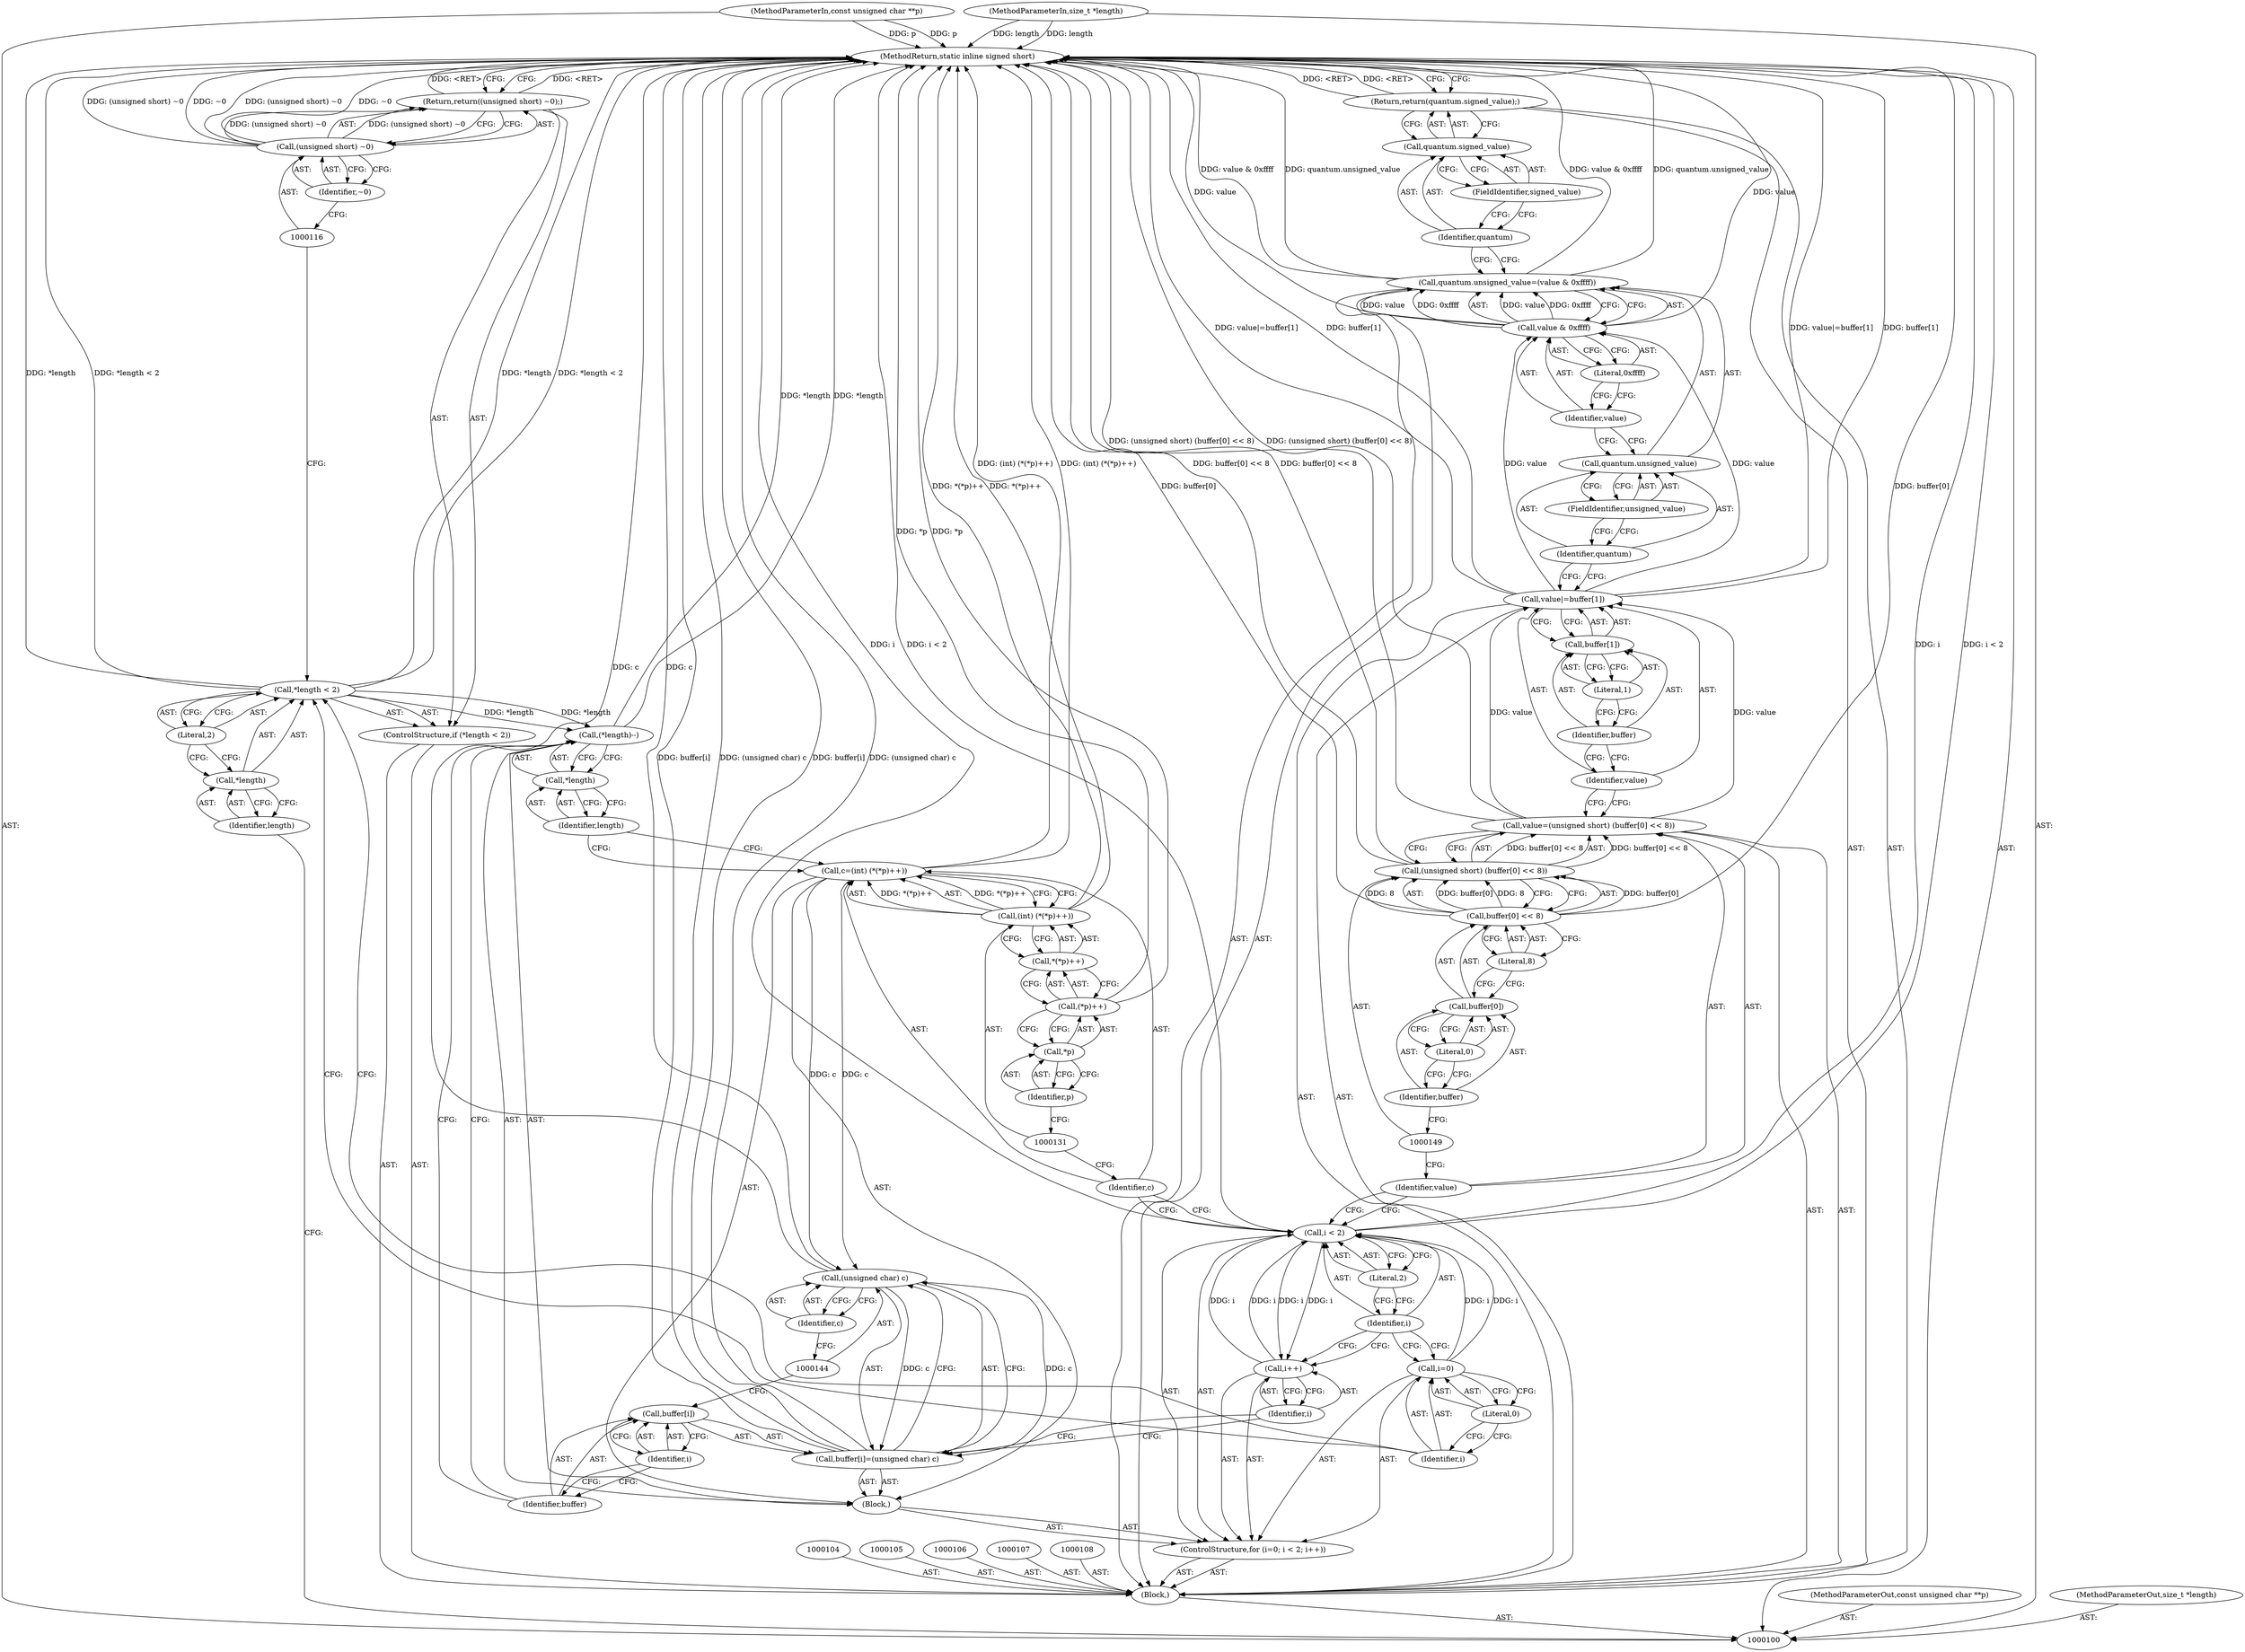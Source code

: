 digraph "1_ImageMagick_d8ab7f046587f2e9f734b687ba7e6e10147c294b_7" {
"1000171" [label="(MethodReturn,static inline signed short)"];
"1000101" [label="(MethodParameterIn,const unsigned char **p)"];
"1000235" [label="(MethodParameterOut,const unsigned char **p)"];
"1000102" [label="(MethodParameterIn,size_t *length)"];
"1000236" [label="(MethodParameterOut,size_t *length)"];
"1000113" [label="(Literal,2)"];
"1000109" [label="(ControlStructure,if (*length < 2))"];
"1000110" [label="(Call,*length < 2)"];
"1000111" [label="(Call,*length)"];
"1000112" [label="(Identifier,length)"];
"1000115" [label="(Call,(unsigned short) ~0)"];
"1000117" [label="(Identifier,~0)"];
"1000114" [label="(Return,return((unsigned short) ~0);)"];
"1000122" [label="(Call,i < 2)"];
"1000123" [label="(Identifier,i)"];
"1000124" [label="(Literal,2)"];
"1000125" [label="(Call,i++)"];
"1000126" [label="(Identifier,i)"];
"1000118" [label="(ControlStructure,for (i=0; i < 2; i++))"];
"1000119" [label="(Call,i=0)"];
"1000120" [label="(Identifier,i)"];
"1000121" [label="(Literal,0)"];
"1000127" [label="(Block,)"];
"1000132" [label="(Call,*(*p)++)"];
"1000133" [label="(Call,(*p)++)"];
"1000134" [label="(Call,*p)"];
"1000135" [label="(Identifier,p)"];
"1000128" [label="(Call,c=(int) (*(*p)++))"];
"1000129" [label="(Identifier,c)"];
"1000130" [label="(Call,(int) (*(*p)++))"];
"1000103" [label="(Block,)"];
"1000136" [label="(Call,(*length)--)"];
"1000137" [label="(Call,*length)"];
"1000138" [label="(Identifier,length)"];
"1000142" [label="(Identifier,i)"];
"1000143" [label="(Call,(unsigned char) c)"];
"1000145" [label="(Identifier,c)"];
"1000139" [label="(Call,buffer[i]=(unsigned char) c)"];
"1000140" [label="(Call,buffer[i])"];
"1000141" [label="(Identifier,buffer)"];
"1000146" [label="(Call,value=(unsigned short) (buffer[0] << 8))"];
"1000147" [label="(Identifier,value)"];
"1000150" [label="(Call,buffer[0] << 8)"];
"1000151" [label="(Call,buffer[0])"];
"1000152" [label="(Identifier,buffer)"];
"1000153" [label="(Literal,0)"];
"1000154" [label="(Literal,8)"];
"1000148" [label="(Call,(unsigned short) (buffer[0] << 8))"];
"1000159" [label="(Literal,1)"];
"1000155" [label="(Call,value|=buffer[1])"];
"1000156" [label="(Identifier,value)"];
"1000157" [label="(Call,buffer[1])"];
"1000158" [label="(Identifier,buffer)"];
"1000163" [label="(FieldIdentifier,unsigned_value)"];
"1000160" [label="(Call,quantum.unsigned_value=(value & 0xffff))"];
"1000161" [label="(Call,quantum.unsigned_value)"];
"1000162" [label="(Identifier,quantum)"];
"1000164" [label="(Call,value & 0xffff)"];
"1000165" [label="(Identifier,value)"];
"1000166" [label="(Literal,0xffff)"];
"1000168" [label="(Call,quantum.signed_value)"];
"1000169" [label="(Identifier,quantum)"];
"1000170" [label="(FieldIdentifier,signed_value)"];
"1000167" [label="(Return,return(quantum.signed_value);)"];
"1000171" -> "1000100"  [label="AST: "];
"1000171" -> "1000114"  [label="CFG: "];
"1000171" -> "1000167"  [label="CFG: "];
"1000114" -> "1000171"  [label="DDG: <RET>"];
"1000115" -> "1000171"  [label="DDG: ~0"];
"1000115" -> "1000171"  [label="DDG: (unsigned short) ~0"];
"1000150" -> "1000171"  [label="DDG: buffer[0]"];
"1000155" -> "1000171"  [label="DDG: buffer[1]"];
"1000155" -> "1000171"  [label="DDG: value|=buffer[1]"];
"1000139" -> "1000171"  [label="DDG: buffer[i]"];
"1000139" -> "1000171"  [label="DDG: (unsigned char) c"];
"1000146" -> "1000171"  [label="DDG: (unsigned short) (buffer[0] << 8)"];
"1000148" -> "1000171"  [label="DDG: buffer[0] << 8"];
"1000136" -> "1000171"  [label="DDG: *length"];
"1000164" -> "1000171"  [label="DDG: value"];
"1000128" -> "1000171"  [label="DDG: (int) (*(*p)++)"];
"1000160" -> "1000171"  [label="DDG: value & 0xffff"];
"1000160" -> "1000171"  [label="DDG: quantum.unsigned_value"];
"1000122" -> "1000171"  [label="DDG: i"];
"1000122" -> "1000171"  [label="DDG: i < 2"];
"1000130" -> "1000171"  [label="DDG: *(*p)++"];
"1000133" -> "1000171"  [label="DDG: *p"];
"1000102" -> "1000171"  [label="DDG: length"];
"1000101" -> "1000171"  [label="DDG: p"];
"1000110" -> "1000171"  [label="DDG: *length < 2"];
"1000110" -> "1000171"  [label="DDG: *length"];
"1000143" -> "1000171"  [label="DDG: c"];
"1000167" -> "1000171"  [label="DDG: <RET>"];
"1000101" -> "1000100"  [label="AST: "];
"1000101" -> "1000171"  [label="DDG: p"];
"1000235" -> "1000100"  [label="AST: "];
"1000102" -> "1000100"  [label="AST: "];
"1000102" -> "1000171"  [label="DDG: length"];
"1000236" -> "1000100"  [label="AST: "];
"1000113" -> "1000110"  [label="AST: "];
"1000113" -> "1000111"  [label="CFG: "];
"1000110" -> "1000113"  [label="CFG: "];
"1000109" -> "1000103"  [label="AST: "];
"1000110" -> "1000109"  [label="AST: "];
"1000114" -> "1000109"  [label="AST: "];
"1000110" -> "1000109"  [label="AST: "];
"1000110" -> "1000113"  [label="CFG: "];
"1000111" -> "1000110"  [label="AST: "];
"1000113" -> "1000110"  [label="AST: "];
"1000116" -> "1000110"  [label="CFG: "];
"1000120" -> "1000110"  [label="CFG: "];
"1000110" -> "1000171"  [label="DDG: *length < 2"];
"1000110" -> "1000171"  [label="DDG: *length"];
"1000110" -> "1000136"  [label="DDG: *length"];
"1000111" -> "1000110"  [label="AST: "];
"1000111" -> "1000112"  [label="CFG: "];
"1000112" -> "1000111"  [label="AST: "];
"1000113" -> "1000111"  [label="CFG: "];
"1000112" -> "1000111"  [label="AST: "];
"1000112" -> "1000100"  [label="CFG: "];
"1000111" -> "1000112"  [label="CFG: "];
"1000115" -> "1000114"  [label="AST: "];
"1000115" -> "1000117"  [label="CFG: "];
"1000116" -> "1000115"  [label="AST: "];
"1000117" -> "1000115"  [label="AST: "];
"1000114" -> "1000115"  [label="CFG: "];
"1000115" -> "1000171"  [label="DDG: ~0"];
"1000115" -> "1000171"  [label="DDG: (unsigned short) ~0"];
"1000115" -> "1000114"  [label="DDG: (unsigned short) ~0"];
"1000117" -> "1000115"  [label="AST: "];
"1000117" -> "1000116"  [label="CFG: "];
"1000115" -> "1000117"  [label="CFG: "];
"1000114" -> "1000109"  [label="AST: "];
"1000114" -> "1000115"  [label="CFG: "];
"1000115" -> "1000114"  [label="AST: "];
"1000171" -> "1000114"  [label="CFG: "];
"1000114" -> "1000171"  [label="DDG: <RET>"];
"1000115" -> "1000114"  [label="DDG: (unsigned short) ~0"];
"1000122" -> "1000118"  [label="AST: "];
"1000122" -> "1000124"  [label="CFG: "];
"1000123" -> "1000122"  [label="AST: "];
"1000124" -> "1000122"  [label="AST: "];
"1000129" -> "1000122"  [label="CFG: "];
"1000147" -> "1000122"  [label="CFG: "];
"1000122" -> "1000171"  [label="DDG: i"];
"1000122" -> "1000171"  [label="DDG: i < 2"];
"1000125" -> "1000122"  [label="DDG: i"];
"1000119" -> "1000122"  [label="DDG: i"];
"1000122" -> "1000125"  [label="DDG: i"];
"1000123" -> "1000122"  [label="AST: "];
"1000123" -> "1000119"  [label="CFG: "];
"1000123" -> "1000125"  [label="CFG: "];
"1000124" -> "1000123"  [label="CFG: "];
"1000124" -> "1000122"  [label="AST: "];
"1000124" -> "1000123"  [label="CFG: "];
"1000122" -> "1000124"  [label="CFG: "];
"1000125" -> "1000118"  [label="AST: "];
"1000125" -> "1000126"  [label="CFG: "];
"1000126" -> "1000125"  [label="AST: "];
"1000123" -> "1000125"  [label="CFG: "];
"1000125" -> "1000122"  [label="DDG: i"];
"1000122" -> "1000125"  [label="DDG: i"];
"1000126" -> "1000125"  [label="AST: "];
"1000126" -> "1000139"  [label="CFG: "];
"1000125" -> "1000126"  [label="CFG: "];
"1000118" -> "1000103"  [label="AST: "];
"1000119" -> "1000118"  [label="AST: "];
"1000122" -> "1000118"  [label="AST: "];
"1000125" -> "1000118"  [label="AST: "];
"1000127" -> "1000118"  [label="AST: "];
"1000119" -> "1000118"  [label="AST: "];
"1000119" -> "1000121"  [label="CFG: "];
"1000120" -> "1000119"  [label="AST: "];
"1000121" -> "1000119"  [label="AST: "];
"1000123" -> "1000119"  [label="CFG: "];
"1000119" -> "1000122"  [label="DDG: i"];
"1000120" -> "1000119"  [label="AST: "];
"1000120" -> "1000110"  [label="CFG: "];
"1000121" -> "1000120"  [label="CFG: "];
"1000121" -> "1000119"  [label="AST: "];
"1000121" -> "1000120"  [label="CFG: "];
"1000119" -> "1000121"  [label="CFG: "];
"1000127" -> "1000118"  [label="AST: "];
"1000128" -> "1000127"  [label="AST: "];
"1000136" -> "1000127"  [label="AST: "];
"1000139" -> "1000127"  [label="AST: "];
"1000132" -> "1000130"  [label="AST: "];
"1000132" -> "1000133"  [label="CFG: "];
"1000133" -> "1000132"  [label="AST: "];
"1000130" -> "1000132"  [label="CFG: "];
"1000133" -> "1000132"  [label="AST: "];
"1000133" -> "1000134"  [label="CFG: "];
"1000134" -> "1000133"  [label="AST: "];
"1000132" -> "1000133"  [label="CFG: "];
"1000133" -> "1000171"  [label="DDG: *p"];
"1000134" -> "1000133"  [label="AST: "];
"1000134" -> "1000135"  [label="CFG: "];
"1000135" -> "1000134"  [label="AST: "];
"1000133" -> "1000134"  [label="CFG: "];
"1000135" -> "1000134"  [label="AST: "];
"1000135" -> "1000131"  [label="CFG: "];
"1000134" -> "1000135"  [label="CFG: "];
"1000128" -> "1000127"  [label="AST: "];
"1000128" -> "1000130"  [label="CFG: "];
"1000129" -> "1000128"  [label="AST: "];
"1000130" -> "1000128"  [label="AST: "];
"1000138" -> "1000128"  [label="CFG: "];
"1000128" -> "1000171"  [label="DDG: (int) (*(*p)++)"];
"1000130" -> "1000128"  [label="DDG: *(*p)++"];
"1000128" -> "1000143"  [label="DDG: c"];
"1000129" -> "1000128"  [label="AST: "];
"1000129" -> "1000122"  [label="CFG: "];
"1000131" -> "1000129"  [label="CFG: "];
"1000130" -> "1000128"  [label="AST: "];
"1000130" -> "1000132"  [label="CFG: "];
"1000131" -> "1000130"  [label="AST: "];
"1000132" -> "1000130"  [label="AST: "];
"1000128" -> "1000130"  [label="CFG: "];
"1000130" -> "1000171"  [label="DDG: *(*p)++"];
"1000130" -> "1000128"  [label="DDG: *(*p)++"];
"1000103" -> "1000100"  [label="AST: "];
"1000104" -> "1000103"  [label="AST: "];
"1000105" -> "1000103"  [label="AST: "];
"1000106" -> "1000103"  [label="AST: "];
"1000107" -> "1000103"  [label="AST: "];
"1000108" -> "1000103"  [label="AST: "];
"1000109" -> "1000103"  [label="AST: "];
"1000118" -> "1000103"  [label="AST: "];
"1000146" -> "1000103"  [label="AST: "];
"1000155" -> "1000103"  [label="AST: "];
"1000160" -> "1000103"  [label="AST: "];
"1000167" -> "1000103"  [label="AST: "];
"1000136" -> "1000127"  [label="AST: "];
"1000136" -> "1000137"  [label="CFG: "];
"1000137" -> "1000136"  [label="AST: "];
"1000141" -> "1000136"  [label="CFG: "];
"1000136" -> "1000171"  [label="DDG: *length"];
"1000110" -> "1000136"  [label="DDG: *length"];
"1000137" -> "1000136"  [label="AST: "];
"1000137" -> "1000138"  [label="CFG: "];
"1000138" -> "1000137"  [label="AST: "];
"1000136" -> "1000137"  [label="CFG: "];
"1000138" -> "1000137"  [label="AST: "];
"1000138" -> "1000128"  [label="CFG: "];
"1000137" -> "1000138"  [label="CFG: "];
"1000142" -> "1000140"  [label="AST: "];
"1000142" -> "1000141"  [label="CFG: "];
"1000140" -> "1000142"  [label="CFG: "];
"1000143" -> "1000139"  [label="AST: "];
"1000143" -> "1000145"  [label="CFG: "];
"1000144" -> "1000143"  [label="AST: "];
"1000145" -> "1000143"  [label="AST: "];
"1000139" -> "1000143"  [label="CFG: "];
"1000143" -> "1000171"  [label="DDG: c"];
"1000143" -> "1000139"  [label="DDG: c"];
"1000128" -> "1000143"  [label="DDG: c"];
"1000145" -> "1000143"  [label="AST: "];
"1000145" -> "1000144"  [label="CFG: "];
"1000143" -> "1000145"  [label="CFG: "];
"1000139" -> "1000127"  [label="AST: "];
"1000139" -> "1000143"  [label="CFG: "];
"1000140" -> "1000139"  [label="AST: "];
"1000143" -> "1000139"  [label="AST: "];
"1000126" -> "1000139"  [label="CFG: "];
"1000139" -> "1000171"  [label="DDG: buffer[i]"];
"1000139" -> "1000171"  [label="DDG: (unsigned char) c"];
"1000143" -> "1000139"  [label="DDG: c"];
"1000140" -> "1000139"  [label="AST: "];
"1000140" -> "1000142"  [label="CFG: "];
"1000141" -> "1000140"  [label="AST: "];
"1000142" -> "1000140"  [label="AST: "];
"1000144" -> "1000140"  [label="CFG: "];
"1000141" -> "1000140"  [label="AST: "];
"1000141" -> "1000136"  [label="CFG: "];
"1000142" -> "1000141"  [label="CFG: "];
"1000146" -> "1000103"  [label="AST: "];
"1000146" -> "1000148"  [label="CFG: "];
"1000147" -> "1000146"  [label="AST: "];
"1000148" -> "1000146"  [label="AST: "];
"1000156" -> "1000146"  [label="CFG: "];
"1000146" -> "1000171"  [label="DDG: (unsigned short) (buffer[0] << 8)"];
"1000148" -> "1000146"  [label="DDG: buffer[0] << 8"];
"1000146" -> "1000155"  [label="DDG: value"];
"1000147" -> "1000146"  [label="AST: "];
"1000147" -> "1000122"  [label="CFG: "];
"1000149" -> "1000147"  [label="CFG: "];
"1000150" -> "1000148"  [label="AST: "];
"1000150" -> "1000154"  [label="CFG: "];
"1000151" -> "1000150"  [label="AST: "];
"1000154" -> "1000150"  [label="AST: "];
"1000148" -> "1000150"  [label="CFG: "];
"1000150" -> "1000171"  [label="DDG: buffer[0]"];
"1000150" -> "1000148"  [label="DDG: buffer[0]"];
"1000150" -> "1000148"  [label="DDG: 8"];
"1000151" -> "1000150"  [label="AST: "];
"1000151" -> "1000153"  [label="CFG: "];
"1000152" -> "1000151"  [label="AST: "];
"1000153" -> "1000151"  [label="AST: "];
"1000154" -> "1000151"  [label="CFG: "];
"1000152" -> "1000151"  [label="AST: "];
"1000152" -> "1000149"  [label="CFG: "];
"1000153" -> "1000152"  [label="CFG: "];
"1000153" -> "1000151"  [label="AST: "];
"1000153" -> "1000152"  [label="CFG: "];
"1000151" -> "1000153"  [label="CFG: "];
"1000154" -> "1000150"  [label="AST: "];
"1000154" -> "1000151"  [label="CFG: "];
"1000150" -> "1000154"  [label="CFG: "];
"1000148" -> "1000146"  [label="AST: "];
"1000148" -> "1000150"  [label="CFG: "];
"1000149" -> "1000148"  [label="AST: "];
"1000150" -> "1000148"  [label="AST: "];
"1000146" -> "1000148"  [label="CFG: "];
"1000148" -> "1000171"  [label="DDG: buffer[0] << 8"];
"1000148" -> "1000146"  [label="DDG: buffer[0] << 8"];
"1000150" -> "1000148"  [label="DDG: buffer[0]"];
"1000150" -> "1000148"  [label="DDG: 8"];
"1000159" -> "1000157"  [label="AST: "];
"1000159" -> "1000158"  [label="CFG: "];
"1000157" -> "1000159"  [label="CFG: "];
"1000155" -> "1000103"  [label="AST: "];
"1000155" -> "1000157"  [label="CFG: "];
"1000156" -> "1000155"  [label="AST: "];
"1000157" -> "1000155"  [label="AST: "];
"1000162" -> "1000155"  [label="CFG: "];
"1000155" -> "1000171"  [label="DDG: buffer[1]"];
"1000155" -> "1000171"  [label="DDG: value|=buffer[1]"];
"1000146" -> "1000155"  [label="DDG: value"];
"1000155" -> "1000164"  [label="DDG: value"];
"1000156" -> "1000155"  [label="AST: "];
"1000156" -> "1000146"  [label="CFG: "];
"1000158" -> "1000156"  [label="CFG: "];
"1000157" -> "1000155"  [label="AST: "];
"1000157" -> "1000159"  [label="CFG: "];
"1000158" -> "1000157"  [label="AST: "];
"1000159" -> "1000157"  [label="AST: "];
"1000155" -> "1000157"  [label="CFG: "];
"1000158" -> "1000157"  [label="AST: "];
"1000158" -> "1000156"  [label="CFG: "];
"1000159" -> "1000158"  [label="CFG: "];
"1000163" -> "1000161"  [label="AST: "];
"1000163" -> "1000162"  [label="CFG: "];
"1000161" -> "1000163"  [label="CFG: "];
"1000160" -> "1000103"  [label="AST: "];
"1000160" -> "1000164"  [label="CFG: "];
"1000161" -> "1000160"  [label="AST: "];
"1000164" -> "1000160"  [label="AST: "];
"1000169" -> "1000160"  [label="CFG: "];
"1000160" -> "1000171"  [label="DDG: value & 0xffff"];
"1000160" -> "1000171"  [label="DDG: quantum.unsigned_value"];
"1000164" -> "1000160"  [label="DDG: value"];
"1000164" -> "1000160"  [label="DDG: 0xffff"];
"1000161" -> "1000160"  [label="AST: "];
"1000161" -> "1000163"  [label="CFG: "];
"1000162" -> "1000161"  [label="AST: "];
"1000163" -> "1000161"  [label="AST: "];
"1000165" -> "1000161"  [label="CFG: "];
"1000162" -> "1000161"  [label="AST: "];
"1000162" -> "1000155"  [label="CFG: "];
"1000163" -> "1000162"  [label="CFG: "];
"1000164" -> "1000160"  [label="AST: "];
"1000164" -> "1000166"  [label="CFG: "];
"1000165" -> "1000164"  [label="AST: "];
"1000166" -> "1000164"  [label="AST: "];
"1000160" -> "1000164"  [label="CFG: "];
"1000164" -> "1000171"  [label="DDG: value"];
"1000164" -> "1000160"  [label="DDG: value"];
"1000164" -> "1000160"  [label="DDG: 0xffff"];
"1000155" -> "1000164"  [label="DDG: value"];
"1000165" -> "1000164"  [label="AST: "];
"1000165" -> "1000161"  [label="CFG: "];
"1000166" -> "1000165"  [label="CFG: "];
"1000166" -> "1000164"  [label="AST: "];
"1000166" -> "1000165"  [label="CFG: "];
"1000164" -> "1000166"  [label="CFG: "];
"1000168" -> "1000167"  [label="AST: "];
"1000168" -> "1000170"  [label="CFG: "];
"1000169" -> "1000168"  [label="AST: "];
"1000170" -> "1000168"  [label="AST: "];
"1000167" -> "1000168"  [label="CFG: "];
"1000169" -> "1000168"  [label="AST: "];
"1000169" -> "1000160"  [label="CFG: "];
"1000170" -> "1000169"  [label="CFG: "];
"1000170" -> "1000168"  [label="AST: "];
"1000170" -> "1000169"  [label="CFG: "];
"1000168" -> "1000170"  [label="CFG: "];
"1000167" -> "1000103"  [label="AST: "];
"1000167" -> "1000168"  [label="CFG: "];
"1000168" -> "1000167"  [label="AST: "];
"1000171" -> "1000167"  [label="CFG: "];
"1000167" -> "1000171"  [label="DDG: <RET>"];
}
